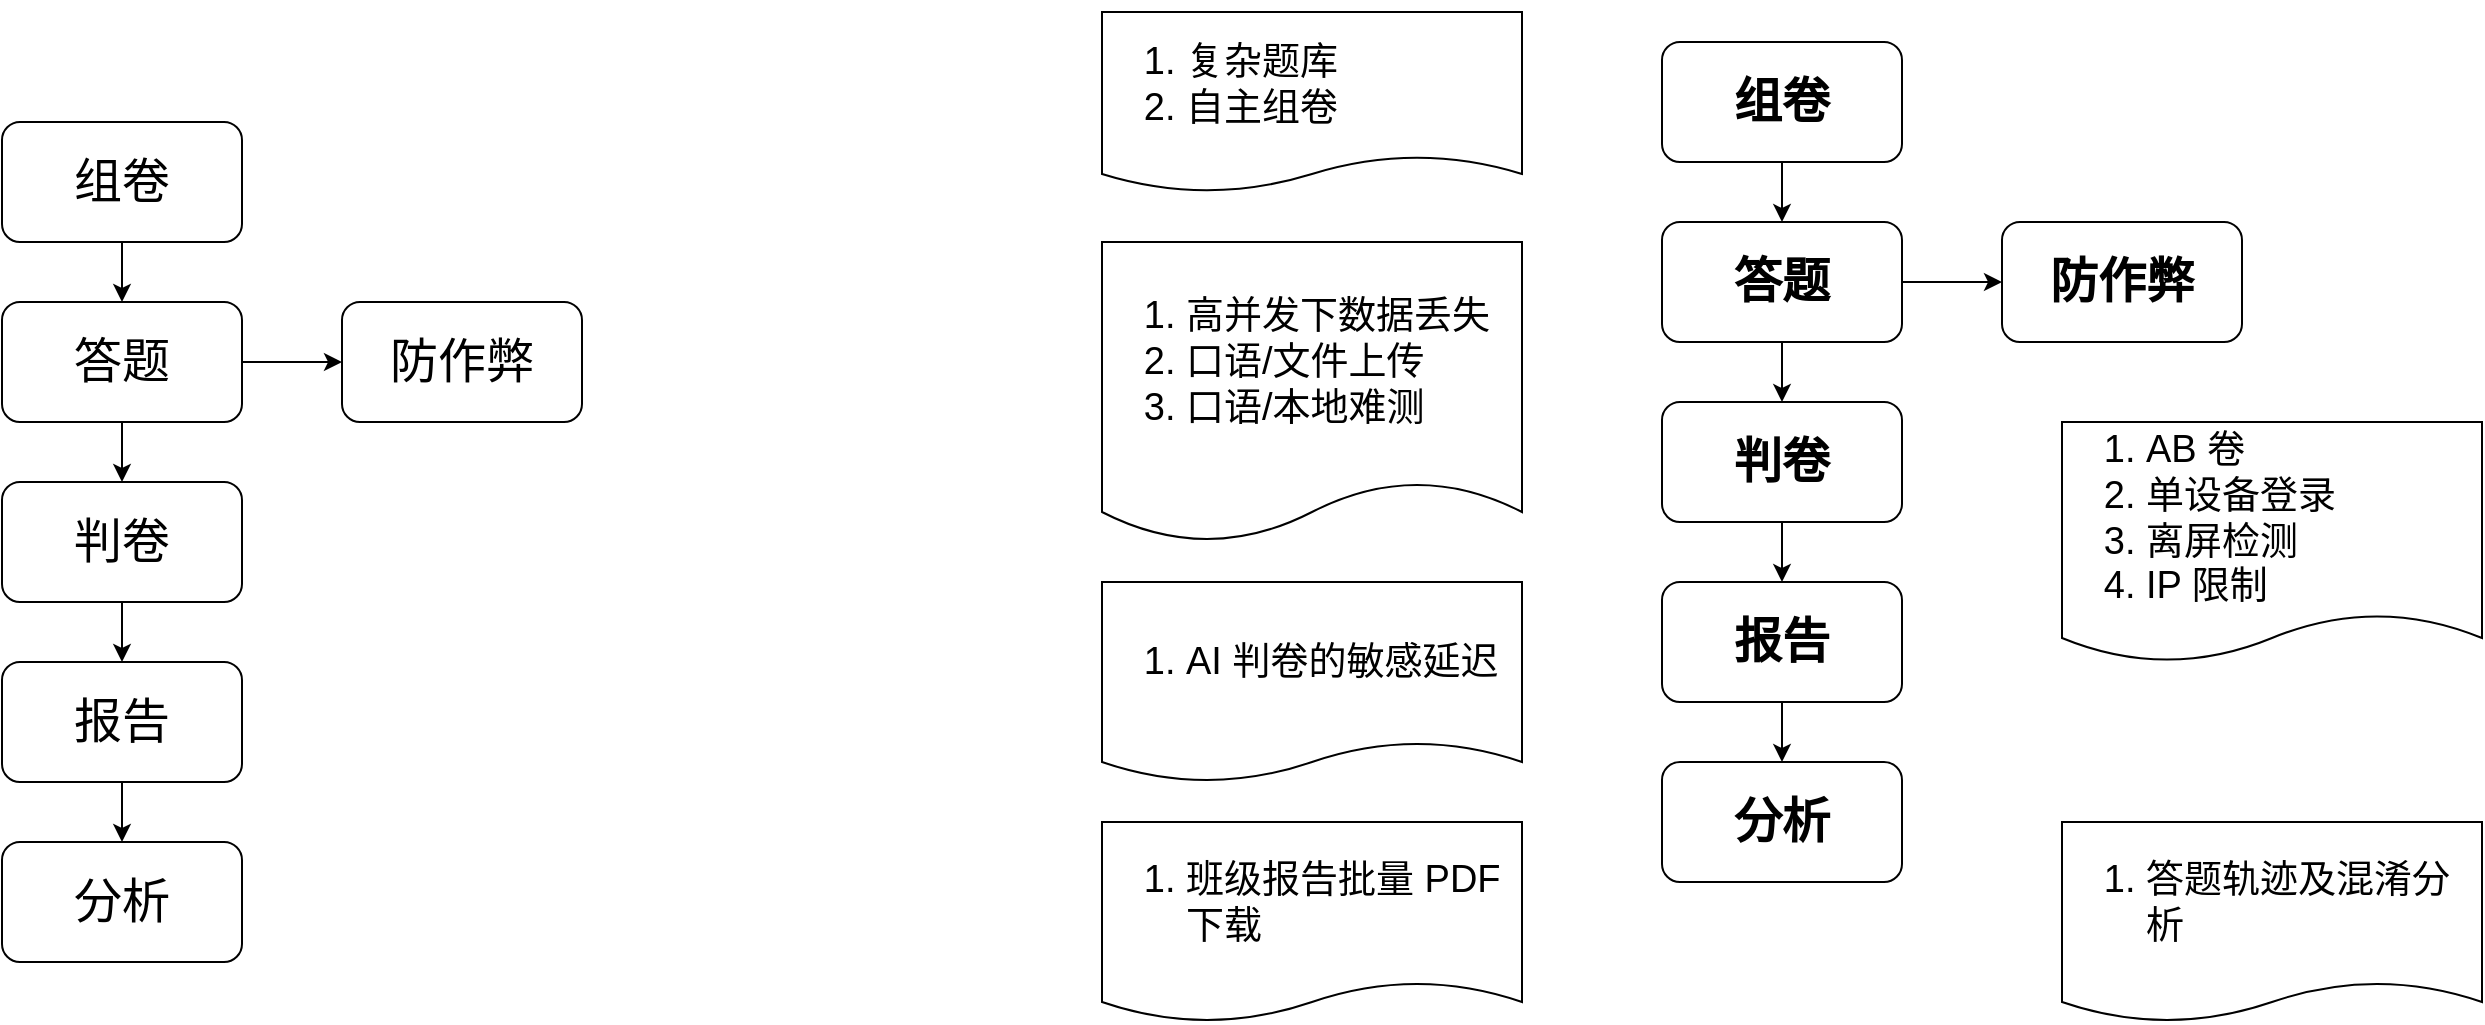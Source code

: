 <mxfile version="13.1.3" pages="2">
    <diagram id="6hGFLwfOUW9BJ-s0fimq" name="流程图">
        <mxGraphModel dx="525" dy="447" grid="1" gridSize="10" guides="1" tooltips="1" connect="1" arrows="1" fold="1" page="1" pageScale="1" pageWidth="827" pageHeight="1169" math="0" shadow="0">
            <root>
                <mxCell id="0"/>
                <mxCell id="1" parent="0"/>
                <mxCell id="7" style="edgeStyle=orthogonalEdgeStyle;rounded=0;orthogonalLoop=1;jettySize=auto;html=1;exitX=0.5;exitY=1;exitDx=0;exitDy=0;entryX=0.5;entryY=0;entryDx=0;entryDy=0;" parent="1" source="2" target="3" edge="1">
                    <mxGeometry relative="1" as="geometry"/>
                </mxCell>
                <mxCell id="2" value="&lt;font style=&quot;font-size: 24px&quot;&gt;组卷&lt;/font&gt;" style="rounded=1;whiteSpace=wrap;html=1;" parent="1" vertex="1">
                    <mxGeometry x="160" y="60" width="120" height="60" as="geometry"/>
                </mxCell>
                <mxCell id="8" style="edgeStyle=orthogonalEdgeStyle;rounded=0;orthogonalLoop=1;jettySize=auto;html=1;exitX=0.5;exitY=1;exitDx=0;exitDy=0;entryX=0.5;entryY=0;entryDx=0;entryDy=0;" parent="1" source="3" target="4" edge="1">
                    <mxGeometry relative="1" as="geometry"/>
                </mxCell>
                <mxCell id="11" style="edgeStyle=orthogonalEdgeStyle;rounded=0;orthogonalLoop=1;jettySize=auto;html=1;exitX=1;exitY=0.5;exitDx=0;exitDy=0;" parent="1" source="3" edge="1">
                    <mxGeometry relative="1" as="geometry">
                        <mxPoint x="330" y="180" as="targetPoint"/>
                    </mxGeometry>
                </mxCell>
                <mxCell id="3" value="&lt;font style=&quot;font-size: 24px&quot;&gt;答题&lt;/font&gt;" style="rounded=1;whiteSpace=wrap;html=1;" parent="1" vertex="1">
                    <mxGeometry x="160" y="150" width="120" height="60" as="geometry"/>
                </mxCell>
                <mxCell id="9" style="edgeStyle=orthogonalEdgeStyle;rounded=0;orthogonalLoop=1;jettySize=auto;html=1;exitX=0.5;exitY=1;exitDx=0;exitDy=0;entryX=0.5;entryY=0;entryDx=0;entryDy=0;" parent="1" source="4" target="5" edge="1">
                    <mxGeometry relative="1" as="geometry"/>
                </mxCell>
                <mxCell id="4" value="&lt;font style=&quot;font-size: 24px&quot;&gt;判卷&lt;/font&gt;" style="rounded=1;whiteSpace=wrap;html=1;" parent="1" vertex="1">
                    <mxGeometry x="160" y="240" width="120" height="60" as="geometry"/>
                </mxCell>
                <mxCell id="10" style="edgeStyle=orthogonalEdgeStyle;rounded=0;orthogonalLoop=1;jettySize=auto;html=1;exitX=0.5;exitY=1;exitDx=0;exitDy=0;entryX=0.5;entryY=0;entryDx=0;entryDy=0;" parent="1" source="5" target="6" edge="1">
                    <mxGeometry relative="1" as="geometry"/>
                </mxCell>
                <mxCell id="5" value="&lt;font style=&quot;font-size: 24px&quot;&gt;报告&lt;/font&gt;" style="rounded=1;whiteSpace=wrap;html=1;" parent="1" vertex="1">
                    <mxGeometry x="160" y="330" width="120" height="60" as="geometry"/>
                </mxCell>
                <mxCell id="6" value="&lt;font style=&quot;font-size: 24px&quot;&gt;分析&lt;/font&gt;" style="rounded=1;whiteSpace=wrap;html=1;" parent="1" vertex="1">
                    <mxGeometry x="160" y="420" width="120" height="60" as="geometry"/>
                </mxCell>
                <mxCell id="12" value="&lt;font style=&quot;font-size: 24px&quot;&gt;防作弊&lt;/font&gt;" style="rounded=1;whiteSpace=wrap;html=1;" parent="1" vertex="1">
                    <mxGeometry x="330" y="150" width="120" height="60" as="geometry"/>
                </mxCell>
                <mxCell id="17" style="edgeStyle=orthogonalEdgeStyle;rounded=0;orthogonalLoop=1;jettySize=auto;html=1;exitX=0.5;exitY=1;exitDx=0;exitDy=0;entryX=0.5;entryY=0;entryDx=0;entryDy=0;fontStyle=1" parent="1" source="18" target="21" edge="1">
                    <mxGeometry relative="1" as="geometry"/>
                </mxCell>
                <mxCell id="18" value="&lt;font style=&quot;font-size: 24px&quot;&gt;组卷&lt;/font&gt;" style="rounded=1;whiteSpace=wrap;html=1;fontStyle=1" parent="1" vertex="1">
                    <mxGeometry x="990" y="20" width="120" height="60" as="geometry"/>
                </mxCell>
                <mxCell id="19" style="edgeStyle=orthogonalEdgeStyle;rounded=0;orthogonalLoop=1;jettySize=auto;html=1;exitX=0.5;exitY=1;exitDx=0;exitDy=0;entryX=0.5;entryY=0;entryDx=0;entryDy=0;fontStyle=1" parent="1" source="21" target="23" edge="1">
                    <mxGeometry relative="1" as="geometry"/>
                </mxCell>
                <mxCell id="20" style="edgeStyle=orthogonalEdgeStyle;rounded=0;orthogonalLoop=1;jettySize=auto;html=1;exitX=1;exitY=0.5;exitDx=0;exitDy=0;fontStyle=1" parent="1" source="21" edge="1">
                    <mxGeometry relative="1" as="geometry">
                        <mxPoint x="1160" y="140" as="targetPoint"/>
                    </mxGeometry>
                </mxCell>
                <mxCell id="21" value="&lt;font style=&quot;font-size: 24px&quot;&gt;答题&lt;/font&gt;" style="rounded=1;whiteSpace=wrap;html=1;fontStyle=1" parent="1" vertex="1">
                    <mxGeometry x="990" y="110" width="120" height="60" as="geometry"/>
                </mxCell>
                <mxCell id="22" style="edgeStyle=orthogonalEdgeStyle;rounded=0;orthogonalLoop=1;jettySize=auto;html=1;exitX=0.5;exitY=1;exitDx=0;exitDy=0;entryX=0.5;entryY=0;entryDx=0;entryDy=0;fontStyle=1" parent="1" source="23" target="25" edge="1">
                    <mxGeometry relative="1" as="geometry"/>
                </mxCell>
                <mxCell id="23" value="&lt;font style=&quot;font-size: 24px&quot;&gt;判卷&lt;/font&gt;" style="rounded=1;whiteSpace=wrap;html=1;fontStyle=1" parent="1" vertex="1">
                    <mxGeometry x="990" y="200" width="120" height="60" as="geometry"/>
                </mxCell>
                <mxCell id="24" style="edgeStyle=orthogonalEdgeStyle;rounded=0;orthogonalLoop=1;jettySize=auto;html=1;exitX=0.5;exitY=1;exitDx=0;exitDy=0;entryX=0.5;entryY=0;entryDx=0;entryDy=0;fontStyle=1" parent="1" source="25" target="26" edge="1">
                    <mxGeometry relative="1" as="geometry"/>
                </mxCell>
                <mxCell id="25" value="&lt;font style=&quot;font-size: 24px&quot;&gt;报告&lt;/font&gt;" style="rounded=1;whiteSpace=wrap;html=1;fontStyle=1" parent="1" vertex="1">
                    <mxGeometry x="990" y="290" width="120" height="60" as="geometry"/>
                </mxCell>
                <mxCell id="26" value="&lt;font style=&quot;font-size: 24px&quot;&gt;分析&lt;/font&gt;" style="rounded=1;whiteSpace=wrap;html=1;fontStyle=1" parent="1" vertex="1">
                    <mxGeometry x="990" y="380" width="120" height="60" as="geometry"/>
                </mxCell>
                <mxCell id="27" value="&lt;font style=&quot;font-size: 24px&quot;&gt;防作弊&lt;/font&gt;" style="rounded=1;whiteSpace=wrap;html=1;fontStyle=1" parent="1" vertex="1">
                    <mxGeometry x="1160" y="110" width="120" height="60" as="geometry"/>
                </mxCell>
                <mxCell id="37" value="&lt;ol&gt;&lt;li&gt;&lt;span&gt;高并发下&lt;/span&gt;数据丢失&lt;/li&gt;&lt;li&gt;&lt;span&gt;口语/文件上传&lt;/span&gt;&lt;/li&gt;&lt;li&gt;&lt;span&gt;口语/本地难测&lt;/span&gt;&lt;/li&gt;&lt;/ol&gt;" style="shape=document;whiteSpace=wrap;html=1;boundedLbl=1;fontSize=19;align=left;size=0.2;" parent="1" vertex="1">
                    <mxGeometry x="710" y="120" width="210" height="150" as="geometry"/>
                </mxCell>
                <mxCell id="38" value="&lt;ol&gt;&lt;li&gt;复杂题库&lt;/li&gt;&lt;li&gt;自主组卷&lt;/li&gt;&lt;/ol&gt;" style="shape=document;whiteSpace=wrap;html=1;boundedLbl=1;fontSize=19;align=left;size=0.2;" parent="1" vertex="1">
                    <mxGeometry x="710" y="5" width="210" height="90" as="geometry"/>
                </mxCell>
                <mxCell id="39" value="&lt;ol&gt;&lt;li&gt;AI 判卷的敏感延迟&lt;/li&gt;&lt;/ol&gt;" style="shape=document;whiteSpace=wrap;html=1;boundedLbl=1;fontSize=19;align=left;size=0.2;" parent="1" vertex="1">
                    <mxGeometry x="710" y="290" width="210" height="100" as="geometry"/>
                </mxCell>
                <mxCell id="40" value="&lt;ol&gt;&lt;li&gt;班级报告批量 PDF 下载&lt;/li&gt;&lt;/ol&gt;" style="shape=document;whiteSpace=wrap;html=1;boundedLbl=1;fontSize=19;align=left;size=0.2;" parent="1" vertex="1">
                    <mxGeometry x="710" y="410" width="210" height="100" as="geometry"/>
                </mxCell>
                <mxCell id="41" value="&lt;ol&gt;&lt;li&gt;答题轨迹及混淆分析&lt;/li&gt;&lt;/ol&gt;" style="shape=document;whiteSpace=wrap;html=1;boundedLbl=1;fontSize=19;align=left;size=0.2;" parent="1" vertex="1">
                    <mxGeometry x="1190" y="410" width="210" height="100" as="geometry"/>
                </mxCell>
                <mxCell id="42" value="&lt;ol&gt;&lt;li&gt;AB 卷&lt;/li&gt;&lt;li&gt;单设备登录&lt;/li&gt;&lt;li&gt;离屏检测&lt;/li&gt;&lt;li&gt;IP 限制&lt;/li&gt;&lt;/ol&gt;" style="shape=document;whiteSpace=wrap;html=1;boundedLbl=1;fontSize=19;align=left;size=0.2;" parent="1" vertex="1">
                    <mxGeometry x="1190" y="210" width="210" height="120" as="geometry"/>
                </mxCell>
            </root>
        </mxGraphModel>
    </diagram>
    <diagram id="DMvCN-1CsEETud02ImmO" name="技术架构图">
        <mxGraphModel dx="2140" dy="2287" grid="1" gridSize="10" guides="1" tooltips="1" connect="1" arrows="1" fold="1" page="1" pageScale="1" pageWidth="827" pageHeight="1169" math="0" shadow="0">
            <root>
                <mxCell id="fO21qEThZugXoKiR5Kfa-0"/>
                <mxCell id="fO21qEThZugXoKiR5Kfa-1" parent="fO21qEThZugXoKiR5Kfa-0"/>
                <mxCell id="ggmpniyVh68JqF6mQt1L-16" style="edgeStyle=orthogonalEdgeStyle;rounded=0;orthogonalLoop=1;jettySize=auto;html=1;exitX=0.5;exitY=1;exitDx=0;exitDy=0;entryX=0.5;entryY=0;entryDx=0;entryDy=0;fontSize=19;" parent="fO21qEThZugXoKiR5Kfa-1" source="ggmpniyVh68JqF6mQt1L-0" target="ggmpniyVh68JqF6mQt1L-3" edge="1">
                    <mxGeometry relative="1" as="geometry"/>
                </mxCell>
                <mxCell id="IdepWZcJ-1NDi_05N937-1" style="edgeStyle=orthogonalEdgeStyle;rounded=0;orthogonalLoop=1;jettySize=auto;html=1;exitX=0;exitY=0.5;exitDx=0;exitDy=0;entryX=1;entryY=0.25;entryDx=0;entryDy=0;" edge="1" parent="fO21qEThZugXoKiR5Kfa-1" source="ggmpniyVh68JqF6mQt1L-0" target="ggmpniyVh68JqF6mQt1L-10">
                    <mxGeometry relative="1" as="geometry">
                        <mxPoint x="70" y="265.286" as="targetPoint"/>
                    </mxGeometry>
                </mxCell>
                <mxCell id="IdepWZcJ-1NDi_05N937-12" style="edgeStyle=orthogonalEdgeStyle;rounded=0;orthogonalLoop=1;jettySize=auto;html=1;exitX=1;exitY=0.5;exitDx=0;exitDy=0;entryX=0;entryY=0.5;entryDx=0;entryDy=0;" edge="1" parent="fO21qEThZugXoKiR5Kfa-1" source="ggmpniyVh68JqF6mQt1L-0" target="IdepWZcJ-1NDi_05N937-6">
                    <mxGeometry relative="1" as="geometry"/>
                </mxCell>
                <mxCell id="IdepWZcJ-1NDi_05N937-23" style="edgeStyle=orthogonalEdgeStyle;rounded=0;orthogonalLoop=1;jettySize=auto;html=1;exitX=0.25;exitY=0;exitDx=0;exitDy=0;entryX=0.5;entryY=1;entryDx=0;entryDy=0;" edge="1" parent="fO21qEThZugXoKiR5Kfa-1" source="ggmpniyVh68JqF6mQt1L-0" target="IdepWZcJ-1NDi_05N937-14">
                    <mxGeometry relative="1" as="geometry"/>
                </mxCell>
                <mxCell id="IdepWZcJ-1NDi_05N937-24" style="edgeStyle=orthogonalEdgeStyle;rounded=0;orthogonalLoop=1;jettySize=auto;html=1;exitX=0.75;exitY=0;exitDx=0;exitDy=0;entryX=0.5;entryY=1;entryDx=0;entryDy=0;" edge="1" parent="fO21qEThZugXoKiR5Kfa-1" source="ggmpniyVh68JqF6mQt1L-0" target="IdepWZcJ-1NDi_05N937-22">
                    <mxGeometry relative="1" as="geometry"/>
                </mxCell>
                <mxCell id="ggmpniyVh68JqF6mQt1L-0" value="" style="rounded=0;whiteSpace=wrap;html=1;shadow=0;fillColor=#ffe6cc;fontSize=19;align=center;labelBackgroundColor=none;strokeColor=#d79b00;" parent="fO21qEThZugXoKiR5Kfa-1" vertex="1">
                    <mxGeometry x="145" y="160" width="295" height="210" as="geometry"/>
                </mxCell>
                <mxCell id="ggmpniyVh68JqF6mQt1L-1" value="考试微前端" style="rounded=1;whiteSpace=wrap;html=1;shadow=0;fillColor=#0050ef;fontSize=19;align=center;strokeColor=#001DBC;fontColor=#ffffff;" parent="fO21qEThZugXoKiR5Kfa-1" vertex="1">
                    <mxGeometry x="232.5" y="190" width="120" height="60" as="geometry"/>
                </mxCell>
                <mxCell id="ggmpniyVh68JqF6mQt1L-2" value="考试微服务" style="rounded=1;whiteSpace=wrap;html=1;shadow=0;fillColor=#0050ef;fontSize=19;align=center;strokeColor=#001DBC;fontColor=#ffffff;" parent="fO21qEThZugXoKiR5Kfa-1" vertex="1">
                    <mxGeometry x="232.5" y="280" width="120" height="60" as="geometry"/>
                </mxCell>
                <mxCell id="IdepWZcJ-1NDi_05N937-3" style="edgeStyle=orthogonalEdgeStyle;rounded=0;orthogonalLoop=1;jettySize=auto;html=1;exitX=0;exitY=0.5;exitDx=0;exitDy=0;entryX=1;entryY=0.75;entryDx=0;entryDy=0;" edge="1" parent="fO21qEThZugXoKiR5Kfa-1" source="ggmpniyVh68JqF6mQt1L-3" target="ggmpniyVh68JqF6mQt1L-10">
                    <mxGeometry relative="1" as="geometry"/>
                </mxCell>
                <mxCell id="ggmpniyVh68JqF6mQt1L-3" value="微服务" style="rounded=0;whiteSpace=wrap;html=1;shadow=0;fillColor=#fad9d5;fontSize=19;align=center;verticalAlign=top;spacingTop=11;strokeColor=#ae4132;" parent="fO21qEThZugXoKiR5Kfa-1" vertex="1">
                    <mxGeometry x="145" y="430" width="295" height="250" as="geometry"/>
                </mxCell>
                <mxCell id="ggmpniyVh68JqF6mQt1L-4" value="文件服务" style="rounded=1;whiteSpace=wrap;html=1;shadow=0;fillColor=none;fontSize=19;align=center;" parent="fO21qEThZugXoKiR5Kfa-1" vertex="1">
                    <mxGeometry x="160" y="500" width="120" height="60" as="geometry"/>
                </mxCell>
                <mxCell id="ggmpniyVh68JqF6mQt1L-6" value="判分AI服务" style="rounded=1;whiteSpace=wrap;html=1;shadow=0;fillColor=#0050ef;fontSize=19;align=center;strokeColor=#001DBC;fontColor=#ffffff;" parent="fO21qEThZugXoKiR5Kfa-1" vertex="1">
                    <mxGeometry x="294" y="500" width="120" height="60" as="geometry"/>
                </mxCell>
                <mxCell id="ggmpniyVh68JqF6mQt1L-7" value="PDF 服务" style="rounded=1;whiteSpace=wrap;html=1;shadow=0;fillColor=#0050ef;fontSize=19;align=center;strokeColor=#001DBC;fontColor=#ffffff;" parent="fO21qEThZugXoKiR5Kfa-1" vertex="1">
                    <mxGeometry x="160" y="590" width="120" height="60" as="geometry"/>
                </mxCell>
                <mxCell id="IdepWZcJ-1NDi_05N937-19" style="edgeStyle=orthogonalEdgeStyle;rounded=0;orthogonalLoop=1;jettySize=auto;html=1;entryX=0.25;entryY=1;entryDx=0;entryDy=0;" edge="1" parent="fO21qEThZugXoKiR5Kfa-1" source="ggmpniyVh68JqF6mQt1L-10" target="IdepWZcJ-1NDi_05N937-14">
                    <mxGeometry relative="1" as="geometry"/>
                </mxCell>
                <mxCell id="ggmpniyVh68JqF6mQt1L-10" value="监控及日志" style="rounded=0;whiteSpace=wrap;html=1;shadow=0;fillColor=#d5e8d4;fontSize=19;align=center;verticalAlign=top;spacingTop=10;strokeColor=#82b366;" parent="fO21qEThZugXoKiR5Kfa-1" vertex="1">
                    <mxGeometry x="-140" y="160" width="190" height="420" as="geometry"/>
                </mxCell>
                <mxCell id="ggmpniyVh68JqF6mQt1L-11" value="Grafana" style="rounded=1;whiteSpace=wrap;html=1;shadow=0;fillColor=none;fontSize=19;align=center;" parent="fO21qEThZugXoKiR5Kfa-1" vertex="1">
                    <mxGeometry x="-100" y="340" width="120" height="60" as="geometry"/>
                </mxCell>
                <mxCell id="ggmpniyVh68JqF6mQt1L-12" value="Alert" style="rounded=1;whiteSpace=wrap;html=1;shadow=0;fillColor=none;fontSize=19;align=center;" parent="fO21qEThZugXoKiR5Kfa-1" vertex="1">
                    <mxGeometry x="-100" y="420" width="120" height="60" as="geometry"/>
                </mxCell>
                <mxCell id="ggmpniyVh68JqF6mQt1L-14" value="Prometheus" style="rounded=1;whiteSpace=wrap;html=1;shadow=0;fillColor=none;fontSize=19;align=center;" parent="fO21qEThZugXoKiR5Kfa-1" vertex="1">
                    <mxGeometry x="-100" y="260" width="120" height="60" as="geometry"/>
                </mxCell>
                <mxCell id="ggmpniyVh68JqF6mQt1L-15" value="ES" style="rounded=1;whiteSpace=wrap;html=1;shadow=0;fontSize=19;align=center;fillColor=none;" parent="fO21qEThZugXoKiR5Kfa-1" vertex="1">
                    <mxGeometry x="-100" y="500" width="120" height="60" as="geometry"/>
                </mxCell>
                <mxCell id="IdepWZcJ-1NDi_05N937-5" value="题库服务" style="rounded=1;whiteSpace=wrap;html=1;shadow=0;fillColor=#0050ef;fontSize=19;align=center;strokeColor=#001DBC;fontColor=#ffffff;" vertex="1" parent="fO21qEThZugXoKiR5Kfa-1">
                    <mxGeometry x="292.5" y="590" width="120" height="60" as="geometry"/>
                </mxCell>
                <mxCell id="IdepWZcJ-1NDi_05N937-6" value="npm 私有库建设" style="rounded=0;whiteSpace=wrap;html=1;shadow=0;fillColor=#d0cee2;fontSize=19;align=center;verticalAlign=top;spacingTop=10;strokeColor=#56517e;" vertex="1" parent="fO21qEThZugXoKiR5Kfa-1">
                    <mxGeometry x="500" y="160" width="220" height="450" as="geometry"/>
                </mxCell>
                <mxCell id="IdepWZcJ-1NDi_05N937-7" value="基础UI组件" style="rounded=1;whiteSpace=wrap;html=1;shadow=0;fillColor=#0050ef;fontSize=19;align=center;strokeColor=#001DBC;fontColor=#ffffff;" vertex="1" parent="fO21qEThZugXoKiR5Kfa-1">
                    <mxGeometry x="548.75" y="240" width="120" height="60" as="geometry"/>
                </mxCell>
                <mxCell id="IdepWZcJ-1NDi_05N937-8" value="基础业务组件" style="rounded=1;whiteSpace=wrap;html=1;shadow=0;fillColor=#0050ef;fontSize=19;align=center;strokeColor=#001DBC;fontColor=#ffffff;" vertex="1" parent="fO21qEThZugXoKiR5Kfa-1">
                    <mxGeometry x="548.75" y="330" width="120" height="60" as="geometry"/>
                </mxCell>
                <mxCell id="IdepWZcJ-1NDi_05N937-9" value="限流中间件" style="rounded=1;whiteSpace=wrap;html=1;shadow=0;fillColor=none;fontSize=19;align=center;" vertex="1" parent="fO21qEThZugXoKiR5Kfa-1">
                    <mxGeometry x="548.75" y="420" width="120" height="60" as="geometry"/>
                </mxCell>
                <mxCell id="IdepWZcJ-1NDi_05N937-10" value="IP 限制中间件" style="rounded=1;whiteSpace=wrap;html=1;shadow=0;fillColor=none;fontSize=19;align=center;" vertex="1" parent="fO21qEThZugXoKiR5Kfa-1">
                    <mxGeometry x="548.75" y="510" width="122.5" height="60" as="geometry"/>
                </mxCell>
                <mxCell id="IdepWZcJ-1NDi_05N937-14" value="存储" style="rounded=0;whiteSpace=wrap;html=1;shadow=0;fillColor=#fff2cc;fontSize=19;align=center;verticalAlign=top;spacingTop=10;gradientColor=#ffd966;strokeColor=#d6b656;" vertex="1" parent="fO21qEThZugXoKiR5Kfa-1">
                    <mxGeometry x="-140" y="-80" width="640" height="160" as="geometry"/>
                </mxCell>
                <mxCell id="IdepWZcJ-1NDi_05N937-15" value="PostgreSQL" style="rounded=1;whiteSpace=wrap;html=1;shadow=0;fillColor=none;fontSize=19;align=center;" vertex="1" parent="fO21qEThZugXoKiR5Kfa-1">
                    <mxGeometry x="-100" y="-20" width="120" height="60" as="geometry"/>
                </mxCell>
                <mxCell id="IdepWZcJ-1NDi_05N937-16" value="Redis" style="rounded=1;whiteSpace=wrap;html=1;shadow=0;fillColor=none;fontSize=19;align=center;" vertex="1" parent="fO21qEThZugXoKiR5Kfa-1">
                    <mxGeometry x="50" y="-20" width="120" height="60" as="geometry"/>
                </mxCell>
                <mxCell id="IdepWZcJ-1NDi_05N937-17" value="OSS" style="rounded=1;whiteSpace=wrap;html=1;shadow=0;fillColor=none;fontSize=19;align=center;" vertex="1" parent="fO21qEThZugXoKiR5Kfa-1">
                    <mxGeometry x="202.5" y="-20" width="120" height="60" as="geometry"/>
                </mxCell>
                <mxCell id="IdepWZcJ-1NDi_05N937-18" value="MQ" style="rounded=1;whiteSpace=wrap;html=1;shadow=0;fillColor=none;fontSize=19;align=center;" vertex="1" parent="fO21qEThZugXoKiR5Kfa-1">
                    <mxGeometry x="350" y="-20" width="120" height="60" as="geometry"/>
                </mxCell>
                <mxCell id="IdepWZcJ-1NDi_05N937-20" value="" style="rounded=0;whiteSpace=wrap;html=1;shadow=0;fillColor=#b1ddf0;fontSize=19;align=center;strokeColor=#10739e;" vertex="1" parent="fO21qEThZugXoKiR5Kfa-1">
                    <mxGeometry x="532" y="-80" width="188" height="210" as="geometry"/>
                </mxCell>
                <mxCell id="IdepWZcJ-1NDi_05N937-21" value="GA 打点" style="rounded=1;whiteSpace=wrap;html=1;shadow=0;fillColor=none;fontSize=19;align=center;" vertex="1" parent="fO21qEThZugXoKiR5Kfa-1">
                    <mxGeometry x="560" y="-20" width="120" height="60" as="geometry"/>
                </mxCell>
                <mxCell id="IdepWZcJ-1NDi_05N937-22" value="Sentry 异常" style="rounded=1;whiteSpace=wrap;html=1;shadow=0;fillColor=none;fontSize=19;align=center;strokeColor=#56517e;" vertex="1" parent="fO21qEThZugXoKiR5Kfa-1">
                    <mxGeometry x="560" y="60" width="120" height="60" as="geometry"/>
                </mxCell>
            </root>
        </mxGraphModel>
    </diagram>
</mxfile>